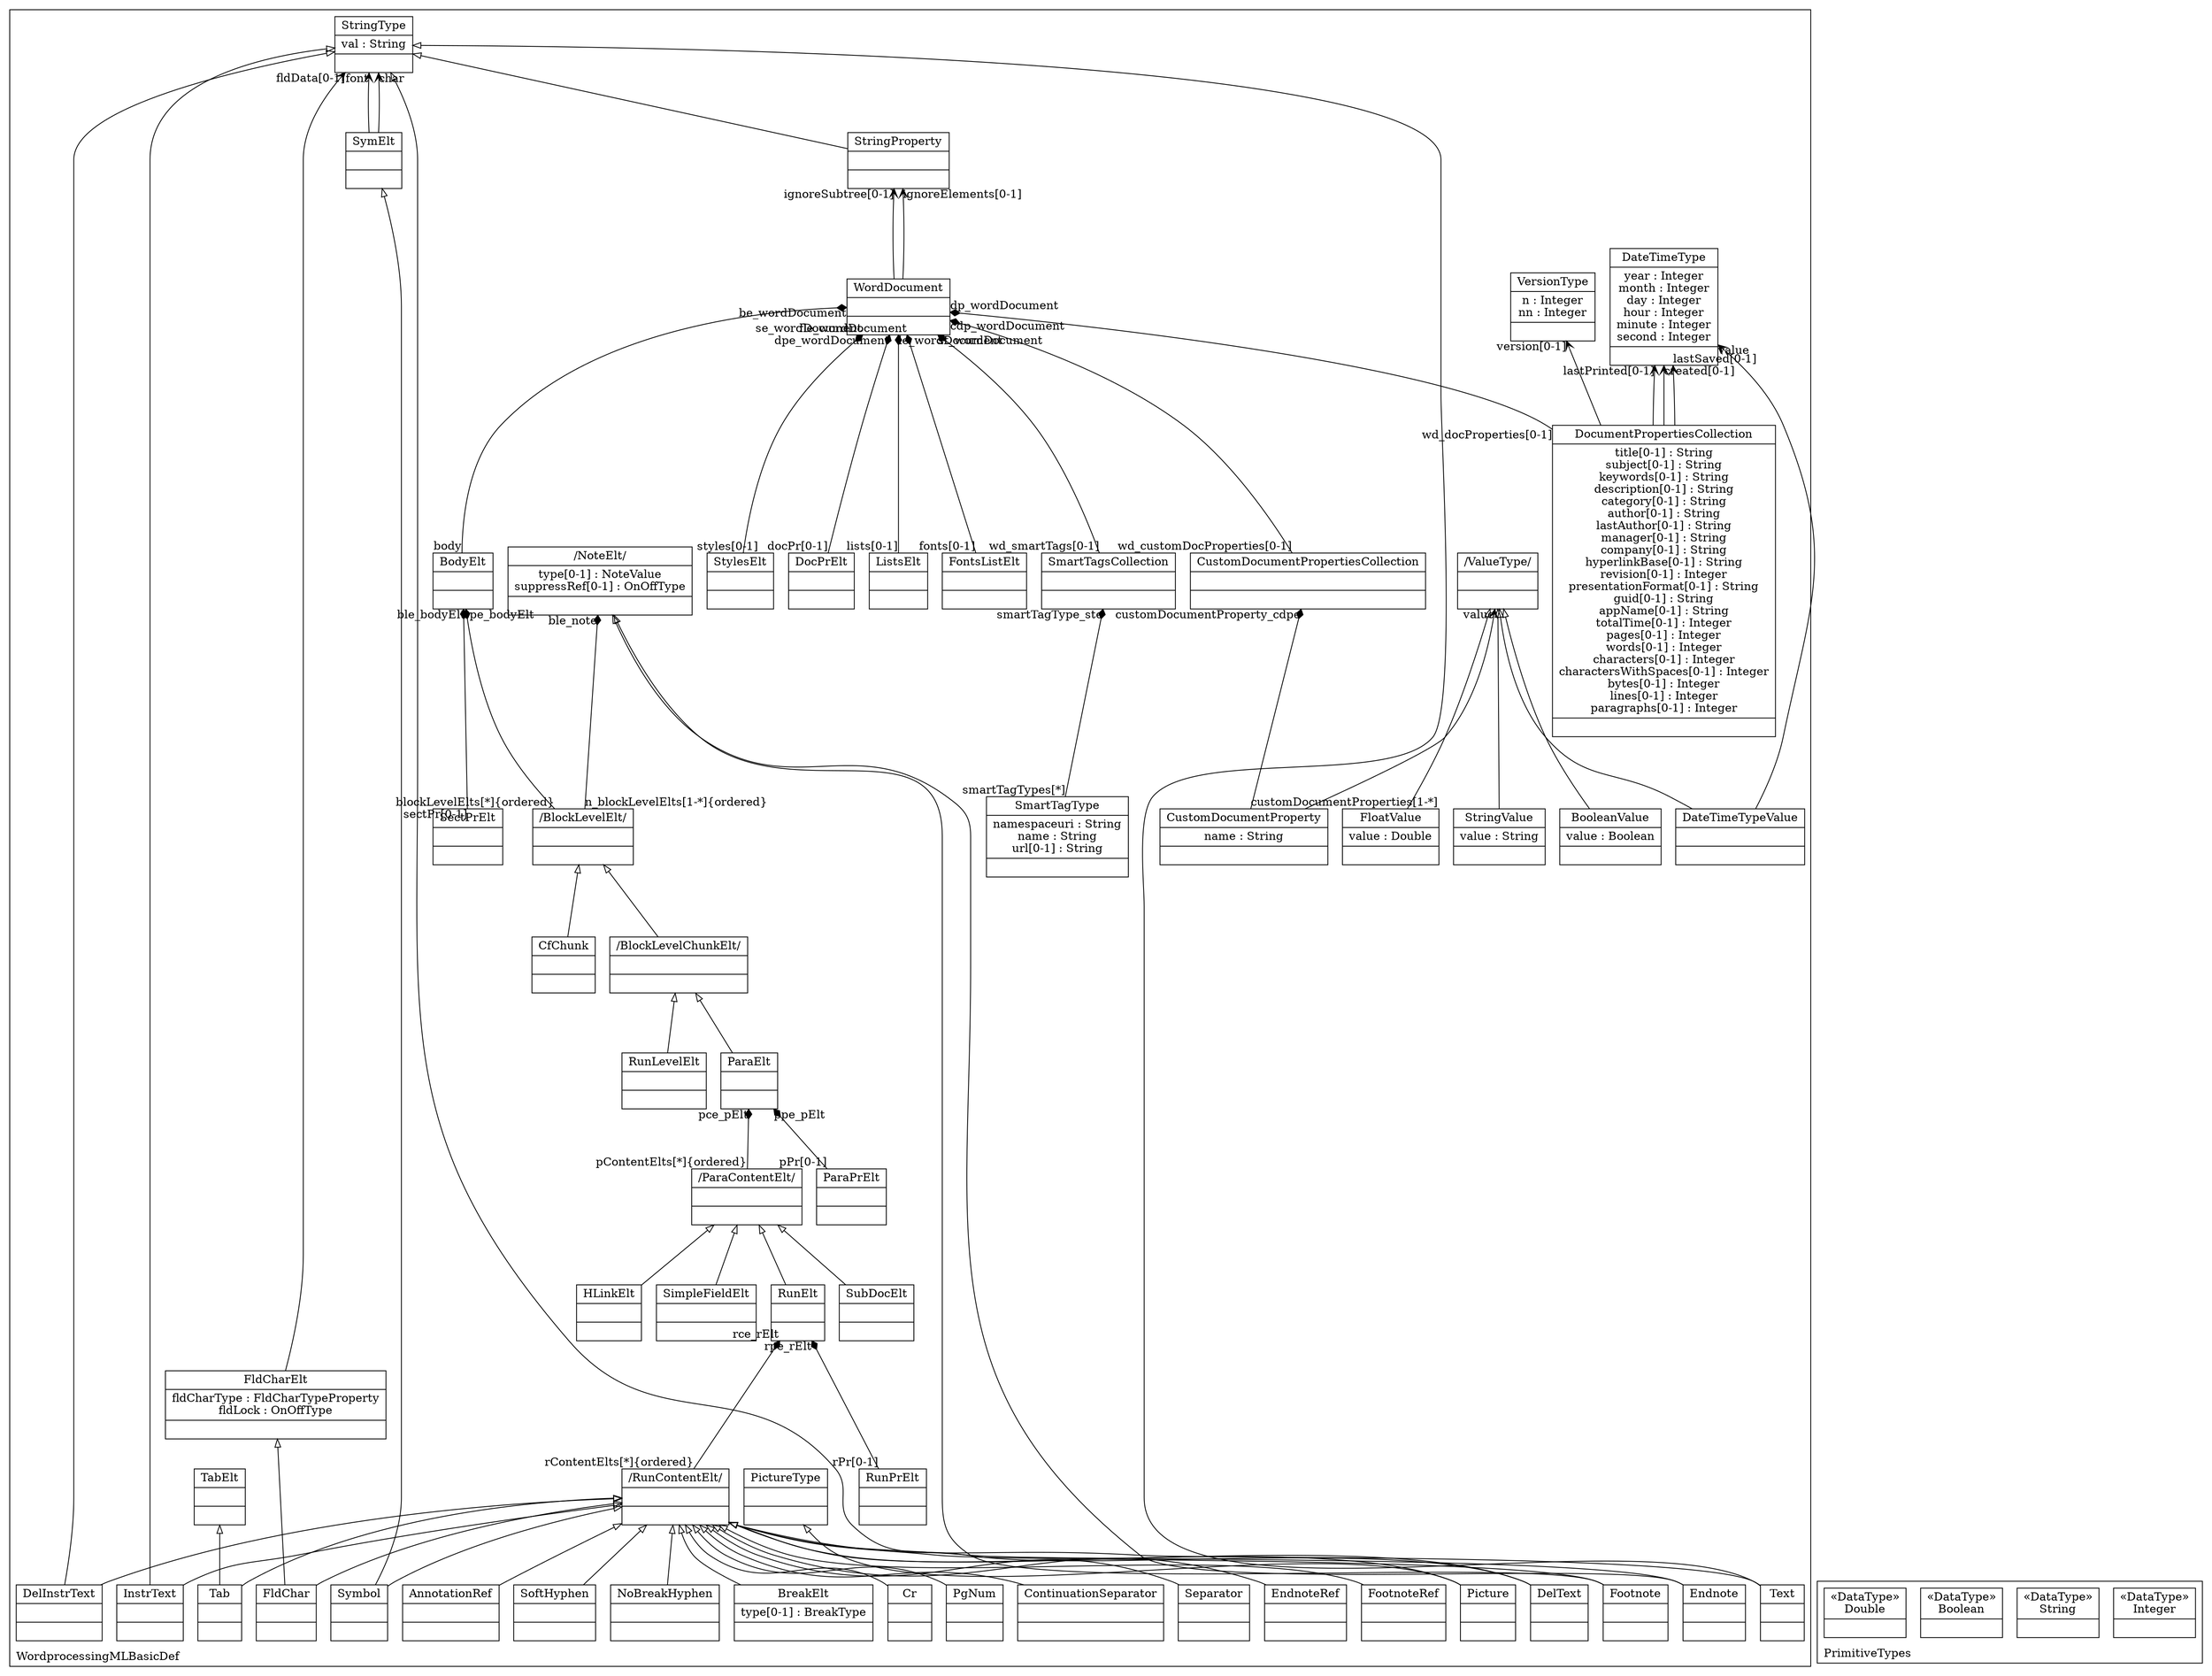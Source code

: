 digraph "KM3 Model in DOT" {
graph[rankdir=BT,labeljust=l,labelloc=t,nodeSep=0.75,compound=true];
 subgraph "cluster_WordprocessingMLBasicDef"{
labelloc=t
color=black
label=WordprocessingMLBasicDef
 node[shape=record];
DateTimeType[label="{DateTimeType|year : Integer\nmonth : Integer\nday : Integer\nhour : Integer\nminute : Integer\nsecond : Integer| }"]
;
 node[shape=record];
VersionType[label="{VersionType|n : Integer\nnn : Integer| }"]
;
 node[shape=record];
ValueType[label="{/ValueType/| | }"]
;
 node[shape=record];
StringValue[label="{StringValue|value : String| }"]
 StringValue->ValueType[arrowhead=onormal,group=ValueType,minlen=2,constraint=true,]
;
 node[shape=record];
FloatValue[label="{FloatValue|value : Double| }"]
 FloatValue->ValueType[arrowhead=onormal,group=ValueType,minlen=2,constraint=true,]
;
 node[shape=record];
DateTimeTypeValue[label="{DateTimeTypeValue| | }"]
 DateTimeTypeValue->DateTimeType[arrowhead=vee,arrowtail=none,headlabel="value",group=DateTimeType,minlen=2,constraint=false,]
 DateTimeTypeValue->ValueType[arrowhead=onormal,group=ValueType,minlen=2,constraint=true,]
;
 node[shape=record];
BooleanValue[label="{BooleanValue|value : Boolean| }"]
 BooleanValue->ValueType[arrowhead=onormal,group=ValueType,minlen=2,constraint=true,]
;
 node[shape=record];
DocumentPropertiesCollection[label="{DocumentPropertiesCollection|title[0-1] : String\nsubject[0-1] : String\nkeywords[0-1] : String\ndescription[0-1] : String\ncategory[0-1] : String\nauthor[0-1] : String\nlastAuthor[0-1] : String\nmanager[0-1] : String\ncompany[0-1] : String\nhyperlinkBase[0-1] : String\nrevision[0-1] : Integer\npresentationFormat[0-1] : String\nguid[0-1] : String\nappName[0-1] : String\ntotalTime[0-1] : Integer\npages[0-1] : Integer\nwords[0-1] : Integer\ncharacters[0-1] : Integer\ncharactersWithSpaces[0-1] : Integer\nbytes[0-1] : Integer\nlines[0-1] : Integer\nparagraphs[0-1] : Integer| }"]
 DocumentPropertiesCollection->WordDocument[arrowhead=diamond,arrowtail=none,headlabel="dp_wordDocument",taillabel="wd_docProperties[0-1]",group=WordDocument,minlen=2,constraint=true,]
 DocumentPropertiesCollection->VersionType[arrowhead=vee,arrowtail=diamond,headlabel="version[0-1]",group=VersionType,minlen=2,constraint=true,]
 DocumentPropertiesCollection->DateTimeType[arrowhead=vee,arrowtail=diamond,headlabel="lastPrinted[0-1]",group=DateTimeType,minlen=2,constraint=true,]
 DocumentPropertiesCollection->DateTimeType[arrowhead=vee,arrowtail=diamond,headlabel="created[0-1]",group=DateTimeType,minlen=2,constraint=true,]
 DocumentPropertiesCollection->DateTimeType[arrowhead=vee,arrowtail=diamond,headlabel="lastSaved[0-1]",group=DateTimeType,minlen=2,constraint=true,]
;
 node[shape=record];
CustomDocumentPropertiesCollection[label="{CustomDocumentPropertiesCollection| | }"]
 CustomDocumentPropertiesCollection->WordDocument[arrowhead=diamond,arrowtail=none,headlabel="cdp_wordDocument",taillabel="wd_customDocProperties[0-1]",group=WordDocument,minlen=2,constraint=true,]
;
 node[shape=record];
CustomDocumentProperty[label="{CustomDocumentProperty|name : String| }"]
 CustomDocumentProperty->CustomDocumentPropertiesCollection[arrowhead=diamond,arrowtail=none,headlabel="customDocumentProperty_cdpe",taillabel="customDocumentProperties[1-*]",group=CustomDocumentPropertiesCollection,minlen=2,constraint=true,]
 CustomDocumentProperty->ValueType[arrowhead=vee,arrowtail=diamond,headlabel="value",group=ValueType,minlen=2,constraint=true,]
;
 node[shape=record];
SmartTagType[label="{SmartTagType|namespaceuri : String\nname : String\nurl[0-1] : String| }"]
 SmartTagType->SmartTagsCollection[arrowhead=diamond,arrowtail=none,headlabel="smartTagType_ste",taillabel="smartTagTypes[*]",group=SmartTagsCollection,minlen=2,constraint=true,]
;
 node[shape=record];
SmartTagsCollection[label="{SmartTagsCollection| | }"]
 SmartTagsCollection->WordDocument[arrowhead=diamond,arrowtail=none,headlabel="st_wordDocument",taillabel="wd_smartTags[0-1]",group=WordDocument,minlen=2,constraint=true,]
;
 node[shape=record];
StringProperty[label="{StringProperty| | }"]
 StringProperty->StringType[arrowhead=onormal,group=StringType,minlen=2,constraint=true,]
;
 node[shape=record];
StringType[label="{StringType|val : String| }"]
;
 node[shape=record];
WordDocument[label="{WordDocument| | }"]
 WordDocument->StringProperty[arrowhead=vee,arrowtail=diamond,headlabel="ignoreSubtree[0-1]",group=StringProperty,minlen=2,constraint=true,]
 WordDocument->StringProperty[arrowhead=vee,arrowtail=diamond,headlabel="ignoreElements[0-1]",group=StringProperty,minlen=2,constraint=true,]
;
 node[shape=record];
DocPrElt[label="{DocPrElt| | }"]
 DocPrElt->WordDocument[arrowhead=diamond,arrowtail=none,headlabel="dpe_wordDocument",taillabel="docPr[0-1]",group=WordDocument,minlen=2,constraint=true,]
;
 node[shape=record];
BodyElt[label="{BodyElt| | }"]
 BodyElt->WordDocument[arrowhead=diamond,arrowtail=none,headlabel="be_wordDocument",taillabel="body",group=WordDocument,minlen=2,constraint=true,]
;
 node[shape=record];
BlockLevelElt[label="{/BlockLevelElt/| | }"]
 BlockLevelElt->BodyElt[arrowhead=diamond,arrowtail=none,headlabel="ble_bodyElt",taillabel="blockLevelElts[*]{ordered}",group=BodyElt,minlen=2,constraint=true,]
 BlockLevelElt->NoteElt[arrowhead=diamond,arrowtail=none,headlabel="ble_note",taillabel="n_blockLevelElts[1-*]{ordered}",group=NoteElt,minlen=2,constraint=true,]
;
 node[shape=record];
BlockLevelChunkElt[label="{/BlockLevelChunkElt/| | }"]
 BlockLevelChunkElt->BlockLevelElt[arrowhead=onormal,group=BlockLevelElt,minlen=2,constraint=true,]
;
 node[shape=record];
ParaElt[label="{ParaElt| | }"]
 ParaElt->BlockLevelChunkElt[arrowhead=onormal,group=BlockLevelChunkElt,minlen=2,constraint=true,]
;
 node[shape=record];
ParaPrElt[label="{ParaPrElt| | }"]
 ParaPrElt->ParaElt[arrowhead=diamond,arrowtail=none,headlabel="ppe_pElt",taillabel="pPr[0-1]",group=ParaElt,minlen=2,constraint=true,]
;
 node[shape=record];
ParaContentElt[label="{/ParaContentElt/| | }"]
 ParaContentElt->ParaElt[arrowhead=diamond,arrowtail=none,headlabel="pce_pElt",taillabel="pContentElts[*]{ordered}",group=ParaElt,minlen=2,constraint=true,]
;
 node[shape=record];
RunElt[label="{RunElt| | }"]
 RunElt->ParaContentElt[arrowhead=onormal,group=ParaContentElt,minlen=2,constraint=true,]
;
 node[shape=record];
RunPrElt[label="{RunPrElt| | }"]
 RunPrElt->RunElt[arrowhead=diamond,arrowtail=none,headlabel="rpe_rElt",taillabel="rPr[0-1]",group=RunElt,minlen=2,constraint=true,]
;
 node[shape=record];
RunContentElt[label="{/RunContentElt/| | }"]
 RunContentElt->RunElt[arrowhead=diamond,arrowtail=none,headlabel="rce_rElt",taillabel="rContentElts[*]{ordered}",group=RunElt,minlen=2,constraint=true,]
;
 node[shape=record];
BreakElt[label="{BreakElt|type[0-1] : BreakType| }"]
 BreakElt->RunContentElt[arrowhead=onormal,group=RunContentElt,minlen=2,constraint=true,]
;
 node[shape=record];
Text[label="{Text| | }"]
 Text->RunContentElt[arrowhead=onormal,group=RunContentElt,minlen=2,constraint=true,]
 Text->StringType[arrowhead=onormal,group=StringType,minlen=2,constraint=true,]
;
 node[shape=record];
DelText[label="{DelText| | }"]
 DelText->RunContentElt[arrowhead=onormal,group=RunContentElt,minlen=2,constraint=true,]
 DelText->StringType[arrowhead=onormal,group=StringType,minlen=2,constraint=true,]
;
 node[shape=record];
InstrText[label="{InstrText| | }"]
 InstrText->RunContentElt[arrowhead=onormal,group=RunContentElt,minlen=2,constraint=true,]
 InstrText->StringType[arrowhead=onormal,group=StringType,minlen=2,constraint=true,]
;
 node[shape=record];
DelInstrText[label="{DelInstrText| | }"]
 DelInstrText->RunContentElt[arrowhead=onormal,group=RunContentElt,minlen=2,constraint=true,]
 DelInstrText->StringType[arrowhead=onormal,group=StringType,minlen=2,constraint=true,]
;
 node[shape=record];
NoBreakHyphen[label="{NoBreakHyphen| | }"]
 NoBreakHyphen->RunContentElt[arrowhead=onormal,group=RunContentElt,minlen=2,constraint=true,]
;
 node[shape=record];
SoftHyphen[label="{SoftHyphen| | }"]
 SoftHyphen->RunContentElt[arrowhead=onormal,group=RunContentElt,minlen=2,constraint=true,]
;
 node[shape=record];
AnnotationRef[label="{AnnotationRef| | }"]
 AnnotationRef->RunContentElt[arrowhead=onormal,group=RunContentElt,minlen=2,constraint=true,]
;
 node[shape=record];
FootnoteRef[label="{FootnoteRef| | }"]
 FootnoteRef->RunContentElt[arrowhead=onormal,group=RunContentElt,minlen=2,constraint=true,]
;
 node[shape=record];
EndnoteRef[label="{EndnoteRef| | }"]
 EndnoteRef->RunContentElt[arrowhead=onormal,group=RunContentElt,minlen=2,constraint=true,]
;
 node[shape=record];
Separator[label="{Separator| | }"]
 Separator->RunContentElt[arrowhead=onormal,group=RunContentElt,minlen=2,constraint=true,]
;
 node[shape=record];
ContinuationSeparator[label="{ContinuationSeparator| | }"]
 ContinuationSeparator->RunContentElt[arrowhead=onormal,group=RunContentElt,minlen=2,constraint=true,]
;
 node[shape=record];
PgNum[label="{PgNum| | }"]
 PgNum->RunContentElt[arrowhead=onormal,group=RunContentElt,minlen=2,constraint=true,]
;
 node[shape=record];
Cr[label="{Cr| | }"]
 Cr->RunContentElt[arrowhead=onormal,group=RunContentElt,minlen=2,constraint=true,]
;
 node[shape=record];
Footnote[label="{Footnote| | }"]
 Footnote->RunContentElt[arrowhead=onormal,group=RunContentElt,minlen=2,constraint=true,]
 Footnote->NoteElt[arrowhead=onormal,group=NoteElt,minlen=2,constraint=true,]
;
 node[shape=record];
Endnote[label="{Endnote| | }"]
 Endnote->RunContentElt[arrowhead=onormal,group=RunContentElt,minlen=2,constraint=true,]
 Endnote->NoteElt[arrowhead=onormal,group=NoteElt,minlen=2,constraint=true,]
;
 node[shape=record];
NoteElt[label="{/NoteElt/|type[0-1] : NoteValue\nsuppressRef[0-1] : OnOffType| }"]
;
 node[shape=record];
Picture[label="{Picture| | }"]
 Picture->RunContentElt[arrowhead=onormal,group=RunContentElt,minlen=2,constraint=true,]
 Picture->PictureType[arrowhead=onormal,group=PictureType,minlen=2,constraint=true,]
;
 node[shape=record];
Symbol[label="{Symbol| | }"]
 Symbol->RunContentElt[arrowhead=onormal,group=RunContentElt,minlen=2,constraint=true,]
 Symbol->SymElt[arrowhead=onormal,group=SymElt,minlen=2,constraint=true,]
;
 node[shape=record];
SymElt[label="{SymElt| | }"]
 SymElt->StringType[arrowhead=vee,arrowtail=diamond,headlabel="font",group=StringType,minlen=2,constraint=true,]
 SymElt->StringType[arrowhead=vee,arrowtail=diamond,headlabel="char",group=StringType,minlen=2,constraint=true,]
;
 node[shape=record];
Tab[label="{Tab| | }"]
 Tab->RunContentElt[arrowhead=onormal,group=RunContentElt,minlen=2,constraint=true,]
 Tab->TabElt[arrowhead=onormal,group=TabElt,minlen=2,constraint=true,]
;
 node[shape=record];
FldChar[label="{FldChar| | }"]
 FldChar->RunContentElt[arrowhead=onormal,group=RunContentElt,minlen=2,constraint=true,]
 FldChar->FldCharElt[arrowhead=onormal,group=FldCharElt,minlen=2,constraint=true,]
;
 node[shape=record];
FldCharElt[label="{FldCharElt|fldCharType : FldCharTypeProperty\nfldLock : OnOffType| }"]
 FldCharElt->StringType[arrowhead=vee,arrowtail=diamond,headlabel="fldData[0-1]",group=StringType,minlen=2,constraint=true,]
;
 node[shape=record];
FontsListElt[label="{FontsListElt| | }"]
 FontsListElt->WordDocument[arrowhead=diamond,arrowtail=none,headlabel="fle_wordDocument",taillabel="fonts[0-1]",group=WordDocument,minlen=2,constraint=true,]
;
 node[shape=record];
ListsElt[label="{ListsElt| | }"]
 ListsElt->WordDocument[arrowhead=diamond,arrowtail=none,headlabel="le_wordDocument",taillabel="lists[0-1]",group=WordDocument,minlen=2,constraint=true,]
;
 node[shape=record];
StylesElt[label="{StylesElt| | }"]
 StylesElt->WordDocument[arrowhead=diamond,arrowtail=none,headlabel="se_wordDocument",taillabel="styles[0-1]",group=WordDocument,minlen=2,constraint=true,]
;
 node[shape=record];
SectPrElt[label="{SectPrElt| | }"]
 SectPrElt->BodyElt[arrowhead=diamond,arrowtail=none,headlabel="spe_bodyElt",taillabel="sectPr[0-1]",group=BodyElt,minlen=2,constraint=true,]
;
 node[shape=record];
RunLevelElt[label="{RunLevelElt| | }"]
 RunLevelElt->BlockLevelChunkElt[arrowhead=onormal,group=BlockLevelChunkElt,minlen=2,constraint=true,]
;
 node[shape=record];
CfChunk[label="{CfChunk| | }"]
 CfChunk->BlockLevelElt[arrowhead=onormal,group=BlockLevelElt,minlen=2,constraint=true,]
;
 node[shape=record];
SimpleFieldElt[label="{SimpleFieldElt| | }"]
 SimpleFieldElt->ParaContentElt[arrowhead=onormal,group=ParaContentElt,minlen=2,constraint=true,]
;
 node[shape=record];
HLinkElt[label="{HLinkElt| | }"]
 HLinkElt->ParaContentElt[arrowhead=onormal,group=ParaContentElt,minlen=2,constraint=true,]
;
 node[shape=record];
SubDocElt[label="{SubDocElt| | }"]
 SubDocElt->ParaContentElt[arrowhead=onormal,group=ParaContentElt,minlen=2,constraint=true,]
;
 node[shape=record];
PictureType[label="{PictureType| | }"]
;
 node[shape=record];
TabElt[label="{TabElt| | }"]
;

} subgraph "cluster_PrimitiveTypes"{
labelloc=t
color=black
label=PrimitiveTypes
 node[shape=record];
Integer[label="{&#171;DataType&#187;\nInteger|}"]
;
 node[shape=record];
String[label="{&#171;DataType&#187;\nString|}"]
;
 node[shape=record];
Boolean[label="{&#171;DataType&#187;\nBoolean|}"]
;
 node[shape=record];
Double[label="{&#171;DataType&#187;\nDouble|}"]
;

}
}